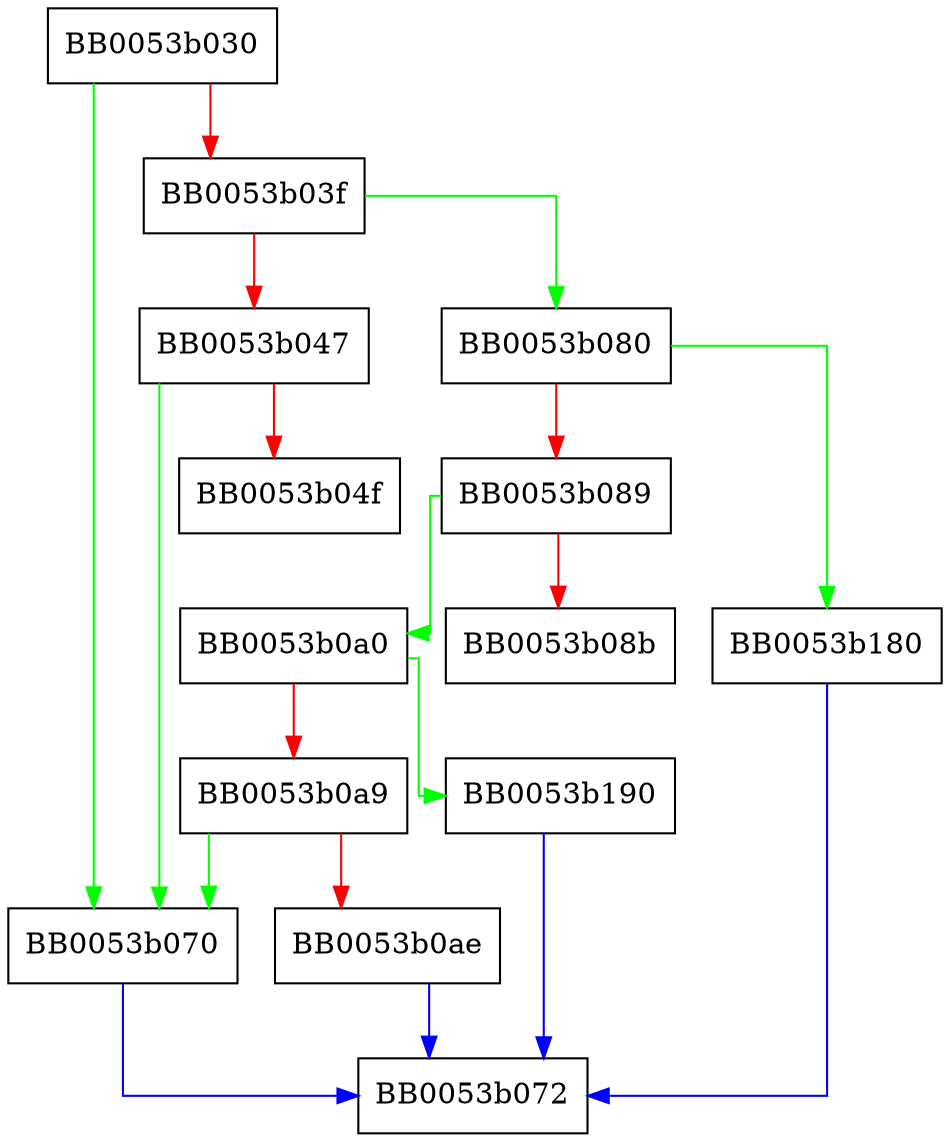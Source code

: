 digraph sock_ctrl {
  node [shape="box"];
  graph [splines=ortho];
  BB0053b030 -> BB0053b070 [color="green"];
  BB0053b030 -> BB0053b03f [color="red"];
  BB0053b03f -> BB0053b080 [color="green"];
  BB0053b03f -> BB0053b047 [color="red"];
  BB0053b047 -> BB0053b070 [color="green"];
  BB0053b047 -> BB0053b04f [color="red"];
  BB0053b070 -> BB0053b072 [color="blue"];
  BB0053b080 -> BB0053b180 [color="green"];
  BB0053b080 -> BB0053b089 [color="red"];
  BB0053b089 -> BB0053b0a0 [color="green"];
  BB0053b089 -> BB0053b08b [color="red"];
  BB0053b0a0 -> BB0053b190 [color="green"];
  BB0053b0a0 -> BB0053b0a9 [color="red"];
  BB0053b0a9 -> BB0053b070 [color="green"];
  BB0053b0a9 -> BB0053b0ae [color="red"];
  BB0053b0ae -> BB0053b072 [color="blue"];
  BB0053b180 -> BB0053b072 [color="blue"];
  BB0053b190 -> BB0053b072 [color="blue"];
}